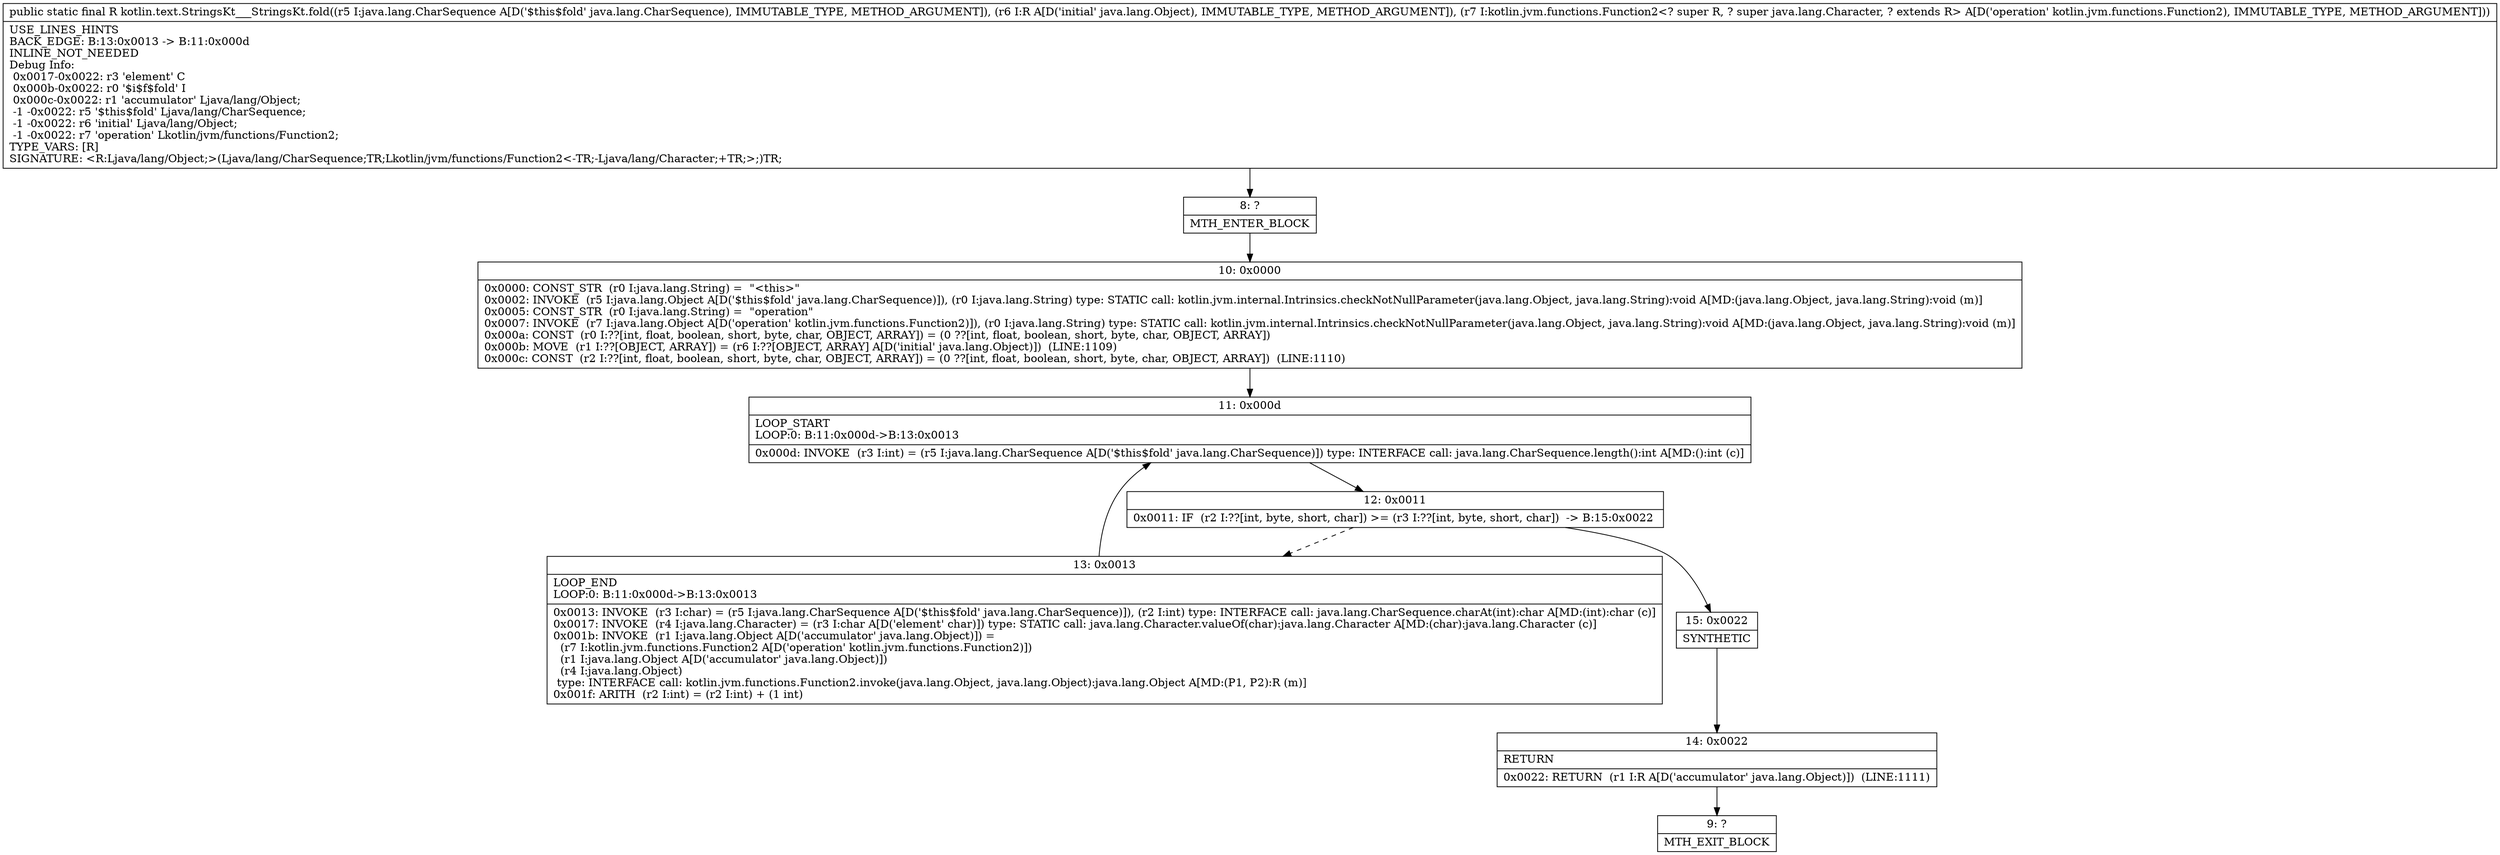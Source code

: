 digraph "CFG forkotlin.text.StringsKt___StringsKt.fold(Ljava\/lang\/CharSequence;Ljava\/lang\/Object;Lkotlin\/jvm\/functions\/Function2;)Ljava\/lang\/Object;" {
Node_8 [shape=record,label="{8\:\ ?|MTH_ENTER_BLOCK\l}"];
Node_10 [shape=record,label="{10\:\ 0x0000|0x0000: CONST_STR  (r0 I:java.lang.String) =  \"\<this\>\" \l0x0002: INVOKE  (r5 I:java.lang.Object A[D('$this$fold' java.lang.CharSequence)]), (r0 I:java.lang.String) type: STATIC call: kotlin.jvm.internal.Intrinsics.checkNotNullParameter(java.lang.Object, java.lang.String):void A[MD:(java.lang.Object, java.lang.String):void (m)]\l0x0005: CONST_STR  (r0 I:java.lang.String) =  \"operation\" \l0x0007: INVOKE  (r7 I:java.lang.Object A[D('operation' kotlin.jvm.functions.Function2)]), (r0 I:java.lang.String) type: STATIC call: kotlin.jvm.internal.Intrinsics.checkNotNullParameter(java.lang.Object, java.lang.String):void A[MD:(java.lang.Object, java.lang.String):void (m)]\l0x000a: CONST  (r0 I:??[int, float, boolean, short, byte, char, OBJECT, ARRAY]) = (0 ??[int, float, boolean, short, byte, char, OBJECT, ARRAY]) \l0x000b: MOVE  (r1 I:??[OBJECT, ARRAY]) = (r6 I:??[OBJECT, ARRAY] A[D('initial' java.lang.Object)])  (LINE:1109)\l0x000c: CONST  (r2 I:??[int, float, boolean, short, byte, char, OBJECT, ARRAY]) = (0 ??[int, float, boolean, short, byte, char, OBJECT, ARRAY])  (LINE:1110)\l}"];
Node_11 [shape=record,label="{11\:\ 0x000d|LOOP_START\lLOOP:0: B:11:0x000d\-\>B:13:0x0013\l|0x000d: INVOKE  (r3 I:int) = (r5 I:java.lang.CharSequence A[D('$this$fold' java.lang.CharSequence)]) type: INTERFACE call: java.lang.CharSequence.length():int A[MD:():int (c)]\l}"];
Node_12 [shape=record,label="{12\:\ 0x0011|0x0011: IF  (r2 I:??[int, byte, short, char]) \>= (r3 I:??[int, byte, short, char])  \-\> B:15:0x0022 \l}"];
Node_13 [shape=record,label="{13\:\ 0x0013|LOOP_END\lLOOP:0: B:11:0x000d\-\>B:13:0x0013\l|0x0013: INVOKE  (r3 I:char) = (r5 I:java.lang.CharSequence A[D('$this$fold' java.lang.CharSequence)]), (r2 I:int) type: INTERFACE call: java.lang.CharSequence.charAt(int):char A[MD:(int):char (c)]\l0x0017: INVOKE  (r4 I:java.lang.Character) = (r3 I:char A[D('element' char)]) type: STATIC call: java.lang.Character.valueOf(char):java.lang.Character A[MD:(char):java.lang.Character (c)]\l0x001b: INVOKE  (r1 I:java.lang.Object A[D('accumulator' java.lang.Object)]) = \l  (r7 I:kotlin.jvm.functions.Function2 A[D('operation' kotlin.jvm.functions.Function2)])\l  (r1 I:java.lang.Object A[D('accumulator' java.lang.Object)])\l  (r4 I:java.lang.Object)\l type: INTERFACE call: kotlin.jvm.functions.Function2.invoke(java.lang.Object, java.lang.Object):java.lang.Object A[MD:(P1, P2):R (m)]\l0x001f: ARITH  (r2 I:int) = (r2 I:int) + (1 int) \l}"];
Node_15 [shape=record,label="{15\:\ 0x0022|SYNTHETIC\l}"];
Node_14 [shape=record,label="{14\:\ 0x0022|RETURN\l|0x0022: RETURN  (r1 I:R A[D('accumulator' java.lang.Object)])  (LINE:1111)\l}"];
Node_9 [shape=record,label="{9\:\ ?|MTH_EXIT_BLOCK\l}"];
MethodNode[shape=record,label="{public static final R kotlin.text.StringsKt___StringsKt.fold((r5 I:java.lang.CharSequence A[D('$this$fold' java.lang.CharSequence), IMMUTABLE_TYPE, METHOD_ARGUMENT]), (r6 I:R A[D('initial' java.lang.Object), IMMUTABLE_TYPE, METHOD_ARGUMENT]), (r7 I:kotlin.jvm.functions.Function2\<? super R, ? super java.lang.Character, ? extends R\> A[D('operation' kotlin.jvm.functions.Function2), IMMUTABLE_TYPE, METHOD_ARGUMENT]))  | USE_LINES_HINTS\lBACK_EDGE: B:13:0x0013 \-\> B:11:0x000d\lINLINE_NOT_NEEDED\lDebug Info:\l  0x0017\-0x0022: r3 'element' C\l  0x000b\-0x0022: r0 '$i$f$fold' I\l  0x000c\-0x0022: r1 'accumulator' Ljava\/lang\/Object;\l  \-1 \-0x0022: r5 '$this$fold' Ljava\/lang\/CharSequence;\l  \-1 \-0x0022: r6 'initial' Ljava\/lang\/Object;\l  \-1 \-0x0022: r7 'operation' Lkotlin\/jvm\/functions\/Function2;\lTYPE_VARS: [R]\lSIGNATURE: \<R:Ljava\/lang\/Object;\>(Ljava\/lang\/CharSequence;TR;Lkotlin\/jvm\/functions\/Function2\<\-TR;\-Ljava\/lang\/Character;+TR;\>;)TR;\l}"];
MethodNode -> Node_8;Node_8 -> Node_10;
Node_10 -> Node_11;
Node_11 -> Node_12;
Node_12 -> Node_13[style=dashed];
Node_12 -> Node_15;
Node_13 -> Node_11;
Node_15 -> Node_14;
Node_14 -> Node_9;
}

